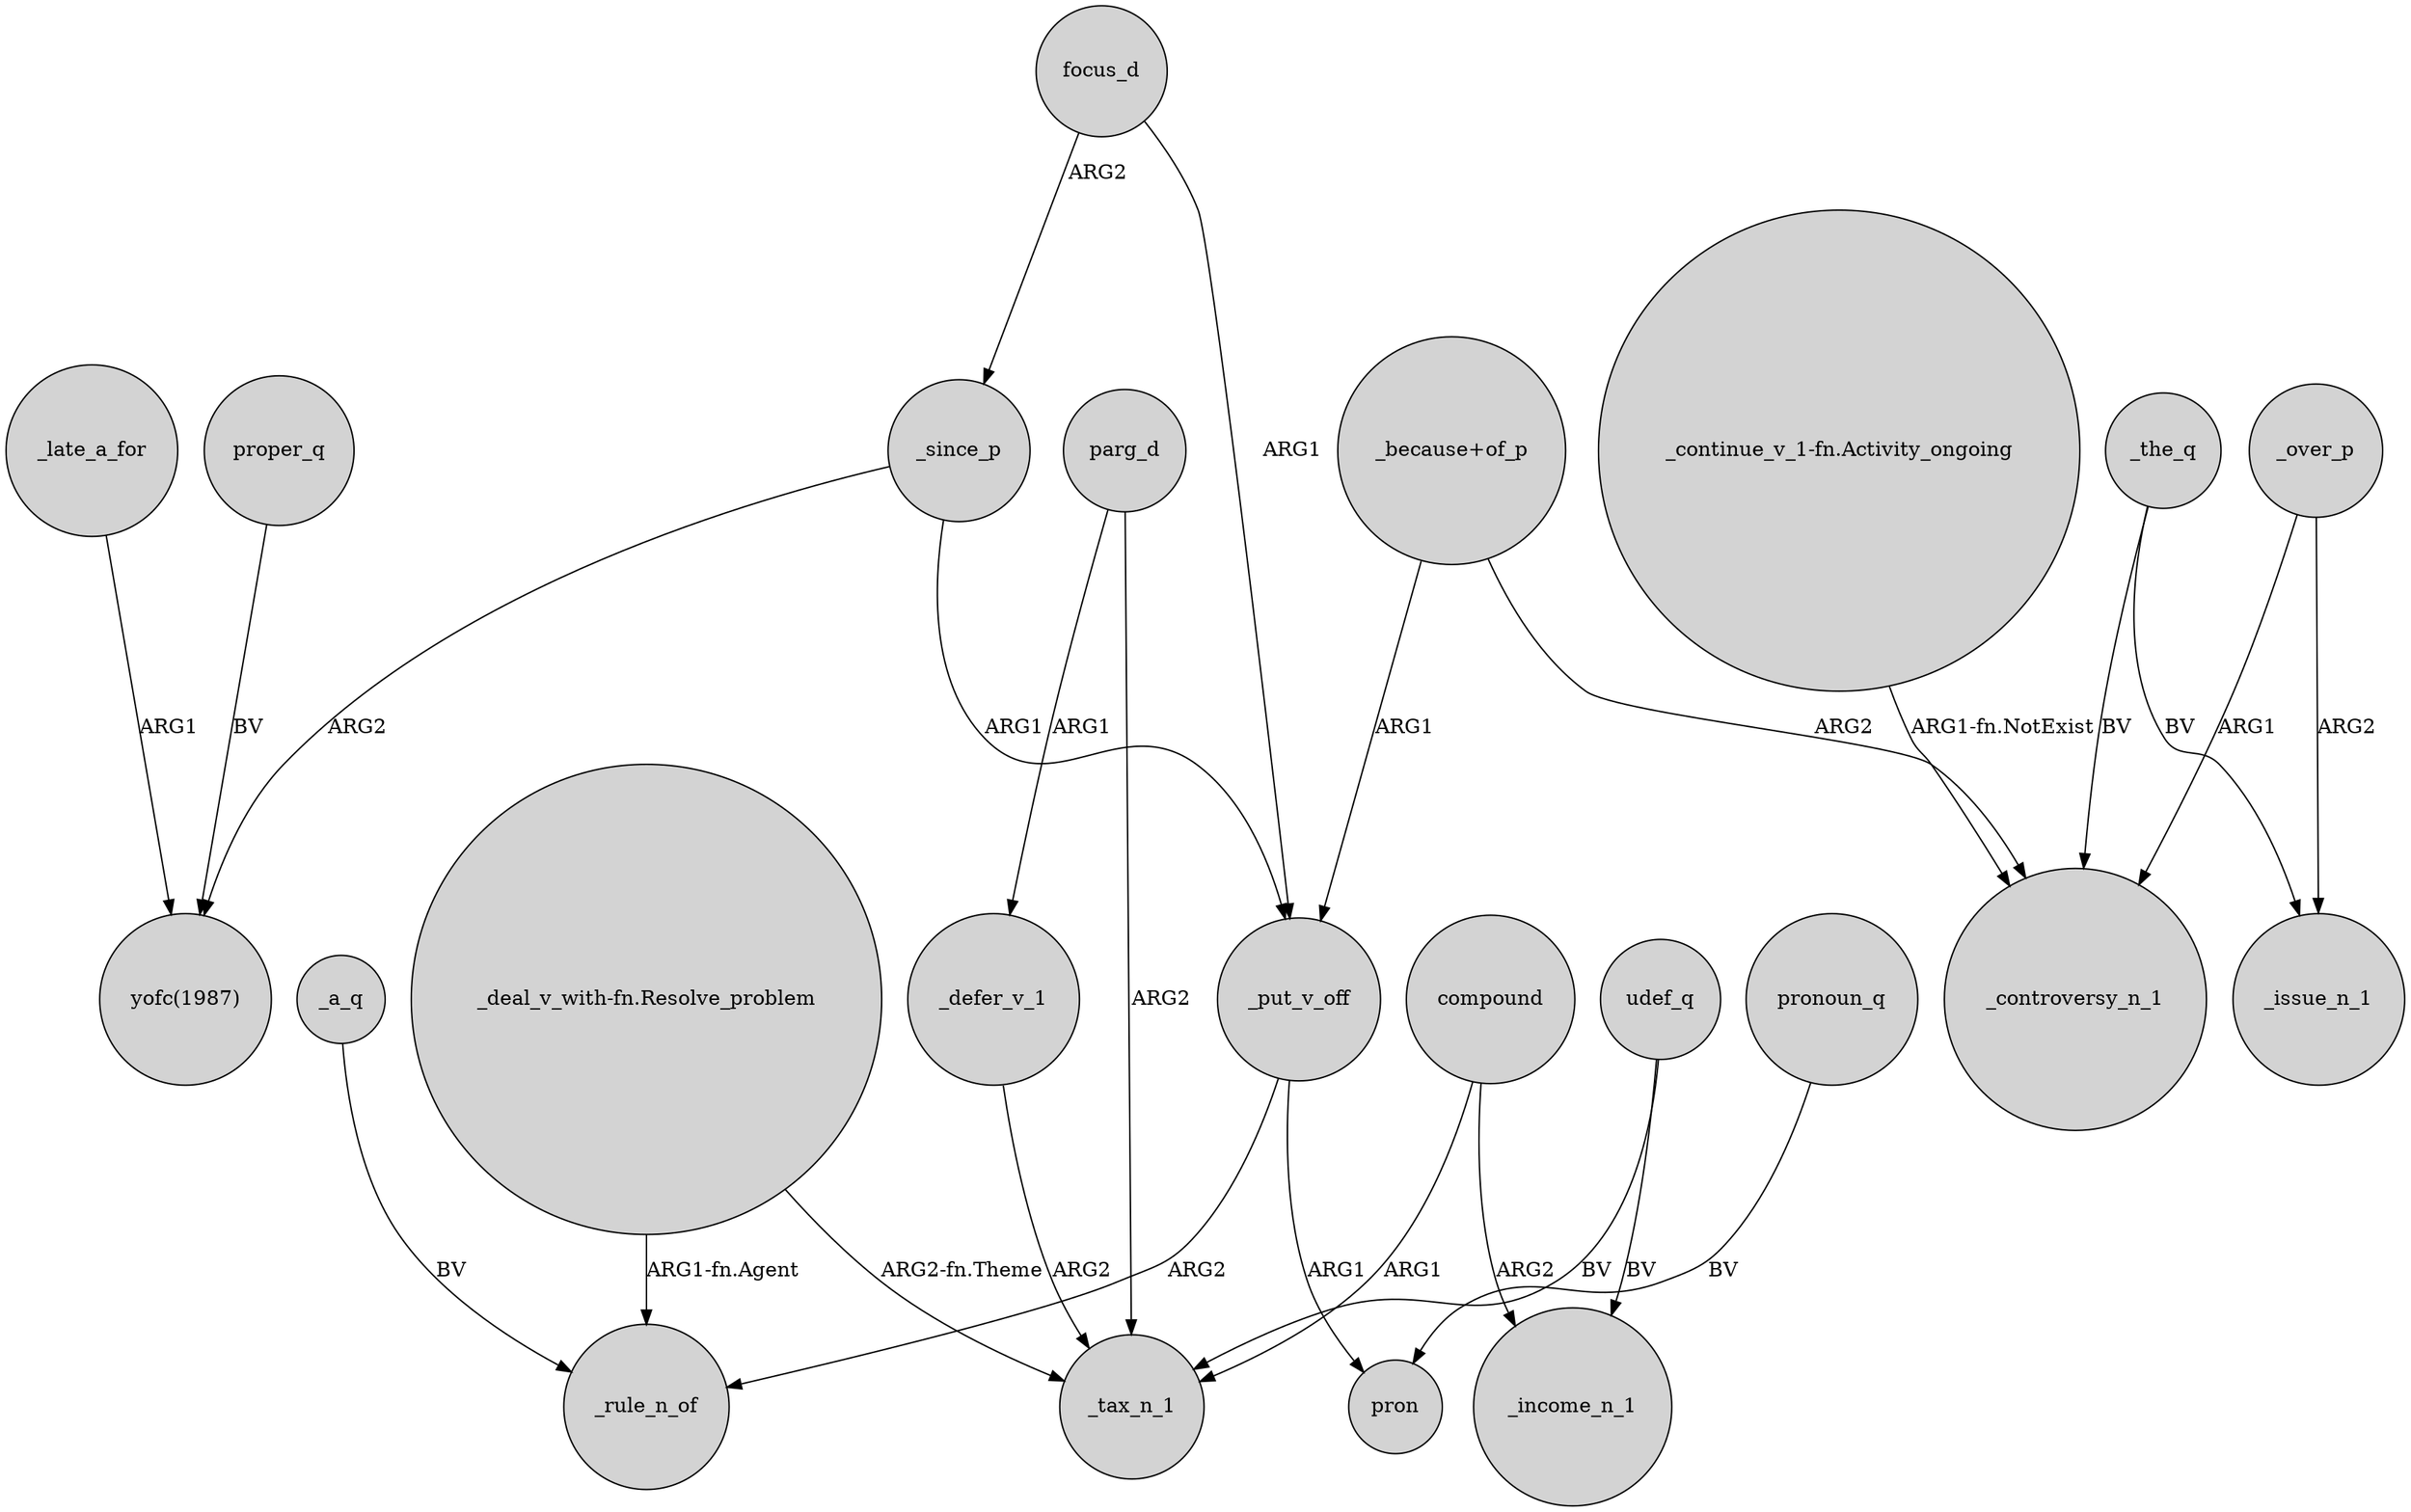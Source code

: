 digraph {
	node [shape=circle style=filled]
	focus_d -> _since_p [label=ARG2]
	_defer_v_1 -> _tax_n_1 [label=ARG2]
	_late_a_for -> "yofc(1987)" [label=ARG1]
	"_deal_v_with-fn.Resolve_problem" -> _tax_n_1 [label="ARG2-fn.Theme"]
	parg_d -> _tax_n_1 [label=ARG2]
	"_continue_v_1-fn.Activity_ongoing" -> _controversy_n_1 [label="ARG1-fn.NotExist"]
	_the_q -> _issue_n_1 [label=BV]
	_over_p -> _issue_n_1 [label=ARG2]
	compound -> _tax_n_1 [label=ARG1]
	_the_q -> _controversy_n_1 [label=BV]
	_since_p -> _put_v_off [label=ARG1]
	_a_q -> _rule_n_of [label=BV]
	compound -> _income_n_1 [label=ARG2]
	_over_p -> _controversy_n_1 [label=ARG1]
	udef_q -> _tax_n_1 [label=BV]
	pronoun_q -> pron [label=BV]
	_since_p -> "yofc(1987)" [label=ARG2]
	"_because+of_p" -> _put_v_off [label=ARG1]
	_put_v_off -> _rule_n_of [label=ARG2]
	"_deal_v_with-fn.Resolve_problem" -> _rule_n_of [label="ARG1-fn.Agent"]
	proper_q -> "yofc(1987)" [label=BV]
	focus_d -> _put_v_off [label=ARG1]
	parg_d -> _defer_v_1 [label=ARG1]
	"_because+of_p" -> _controversy_n_1 [label=ARG2]
	_put_v_off -> pron [label=ARG1]
	udef_q -> _income_n_1 [label=BV]
}
